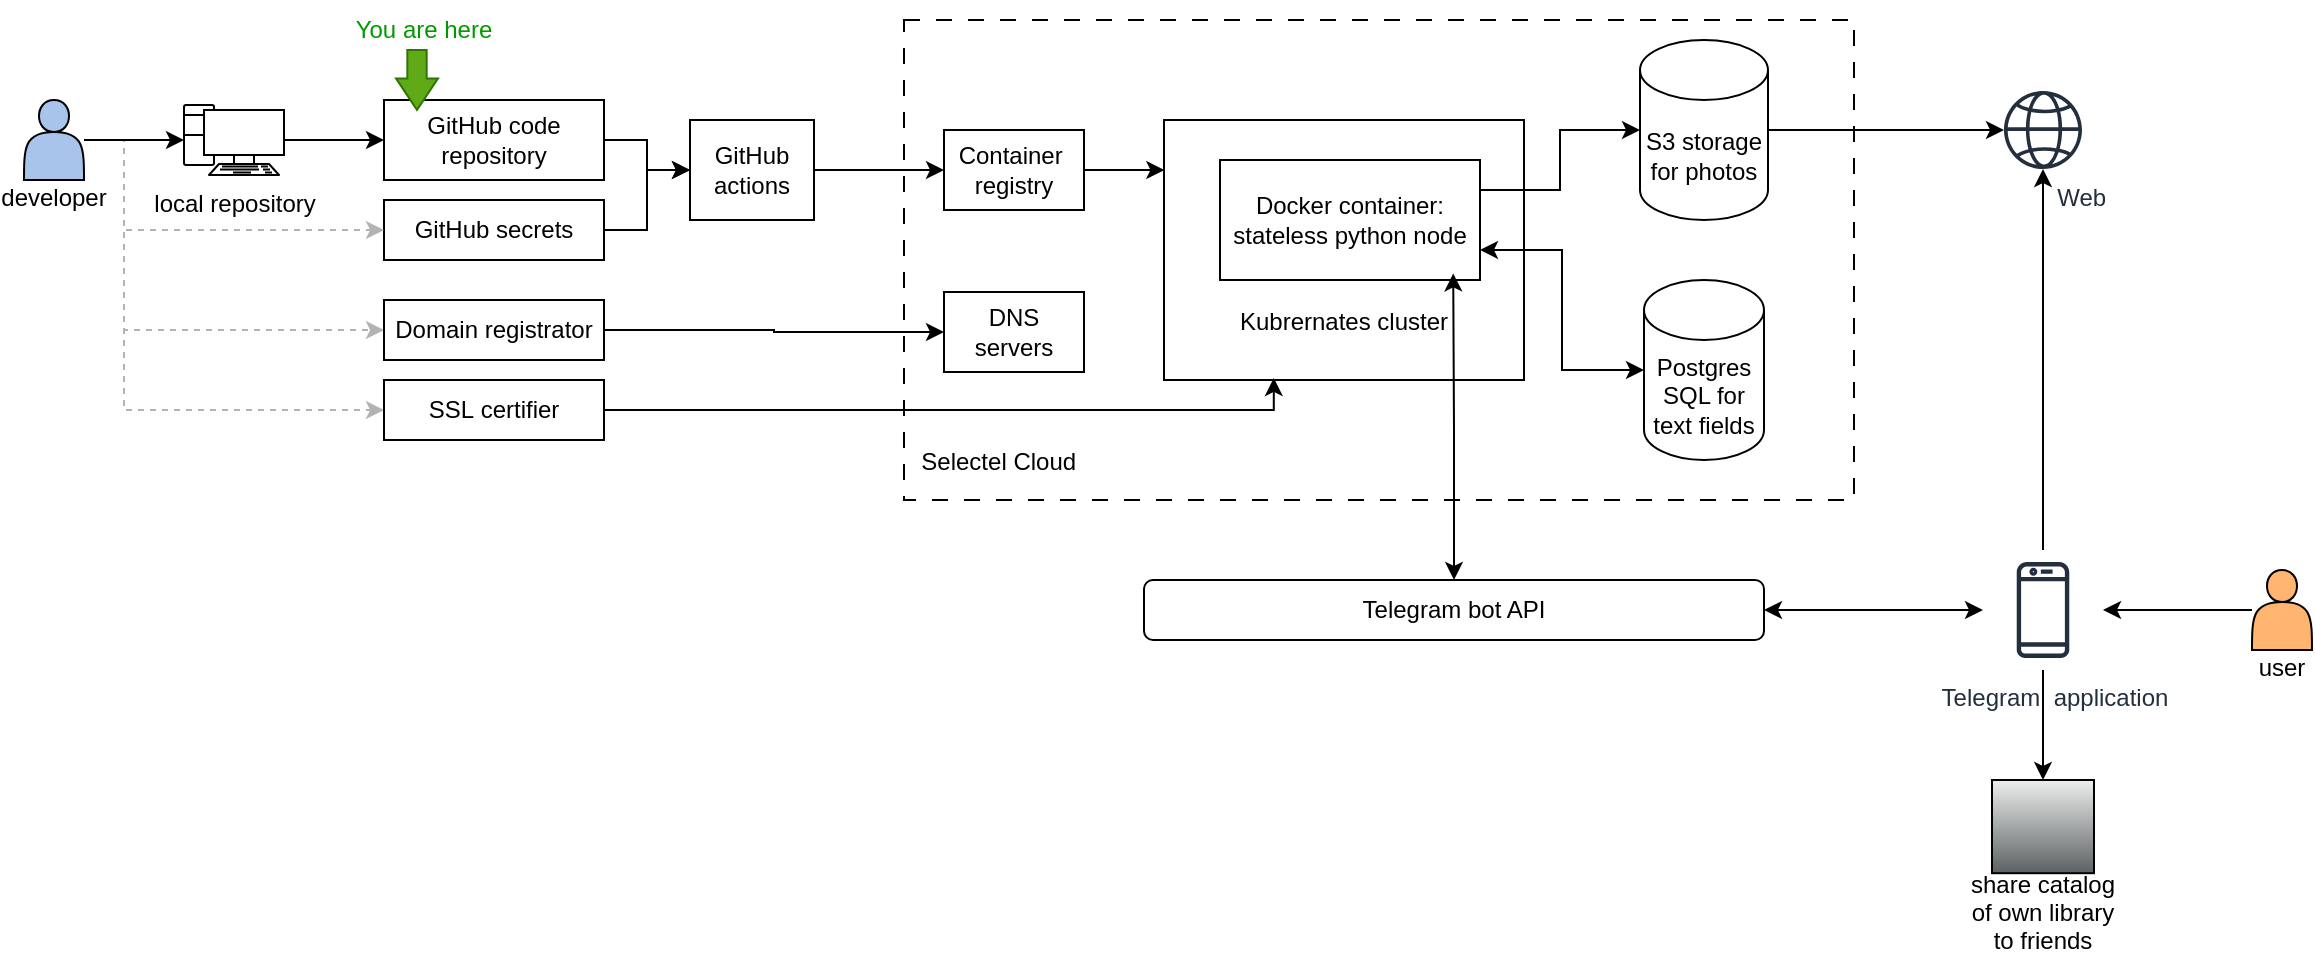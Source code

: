 <mxfile version="26.2.14">
  <diagram name="Страница — 1" id="oOJbh-bXk2o8b-5QtpvW">
    <mxGraphModel dx="1749" dy="1336" grid="1" gridSize="10" guides="1" tooltips="1" connect="1" arrows="1" fold="1" page="1" pageScale="1" pageWidth="827" pageHeight="1169" math="0" shadow="0">
      <root>
        <mxCell id="0" />
        <mxCell id="1" parent="0" />
        <mxCell id="yHow243BQbqHlRSpVy6M-43" value="&lt;div&gt;&lt;br&gt;&lt;/div&gt;&lt;div&gt;&lt;br&gt;&lt;/div&gt;&lt;div&gt;&lt;br&gt;&lt;/div&gt;&lt;div&gt;&lt;br&gt;&lt;/div&gt;&lt;div&gt;&lt;br&gt;&lt;/div&gt;&lt;div&gt;&lt;br&gt;&lt;/div&gt;&lt;div&gt;&lt;br&gt;&lt;/div&gt;&lt;div&gt;&lt;br&gt;&lt;/div&gt;&lt;div&gt;&lt;br&gt;&lt;/div&gt;&lt;div&gt;&lt;br&gt;&lt;/div&gt;&lt;div&gt;&lt;br&gt;&lt;/div&gt;&lt;div&gt;&lt;br&gt;&lt;/div&gt;&lt;div&gt;&lt;br&gt;&lt;/div&gt;&lt;div&gt;&lt;br&gt;&lt;/div&gt;&lt;div style=&quot;&quot;&gt;&lt;span style=&quot;background-color: transparent; color: light-dark(rgb(0, 0, 0), rgb(255, 255, 255));&quot;&gt;&amp;nbsp; Selectel Cloud&lt;/span&gt;&lt;/div&gt;" style="rounded=0;whiteSpace=wrap;html=1;fillColor=none;dashed=1;dashPattern=8 8;align=left;" vertex="1" parent="1">
          <mxGeometry x="-290" y="100" width="475" height="240" as="geometry" />
        </mxCell>
        <mxCell id="yHow243BQbqHlRSpVy6M-13" value="&lt;div&gt;&lt;br&gt;&lt;/div&gt;&lt;div&gt;&lt;div&gt;&lt;br&gt;&lt;/div&gt;&lt;div&gt;&lt;br&gt;&lt;/div&gt;&lt;div&gt;&lt;br&gt;&lt;/div&gt;&lt;div&gt;&lt;br&gt;&lt;/div&gt;&lt;div&gt;&lt;span style=&quot;background-color: transparent; color: light-dark(rgb(0, 0, 0), rgb(255, 255, 255));&quot;&gt;Kubrernates cluster&lt;/span&gt;&lt;/div&gt;&lt;/div&gt;" style="rounded=0;whiteSpace=wrap;html=1;" vertex="1" parent="1">
          <mxGeometry x="-160" y="150" width="180" height="130" as="geometry" />
        </mxCell>
        <mxCell id="yHow243BQbqHlRSpVy6M-11" style="edgeStyle=orthogonalEdgeStyle;rounded=0;orthogonalLoop=1;jettySize=auto;html=1;exitX=1;exitY=0.25;exitDx=0;exitDy=0;" edge="1" parent="1" source="yHow243BQbqHlRSpVy6M-2" target="yHow243BQbqHlRSpVy6M-7">
          <mxGeometry relative="1" as="geometry">
            <mxPoint x="-2" y="200" as="sourcePoint" />
          </mxGeometry>
        </mxCell>
        <mxCell id="yHow243BQbqHlRSpVy6M-2" value="Docker container:&lt;div&gt;stateless python node&lt;/div&gt;" style="rounded=0;whiteSpace=wrap;html=1;" vertex="1" parent="1">
          <mxGeometry x="-132" y="170" width="130" height="60" as="geometry" />
        </mxCell>
        <mxCell id="yHow243BQbqHlRSpVy6M-7" value="S3 storage&lt;br&gt;for photos" style="shape=cylinder3;whiteSpace=wrap;html=1;boundedLbl=1;backgroundOutline=1;size=15;" vertex="1" parent="1">
          <mxGeometry x="78" y="110" width="64" height="90" as="geometry" />
        </mxCell>
        <mxCell id="yHow243BQbqHlRSpVy6M-8" value="Postgres SQL for text fields" style="shape=cylinder3;whiteSpace=wrap;html=1;boundedLbl=1;backgroundOutline=1;size=15;" vertex="1" parent="1">
          <mxGeometry x="80" y="230" width="60" height="90" as="geometry" />
        </mxCell>
        <mxCell id="yHow243BQbqHlRSpVy6M-9" value="Telegram bot API" style="rounded=1;whiteSpace=wrap;html=1;" vertex="1" parent="1">
          <mxGeometry x="-170" y="380" width="310" height="30" as="geometry" />
        </mxCell>
        <mxCell id="yHow243BQbqHlRSpVy6M-12" style="edgeStyle=orthogonalEdgeStyle;rounded=0;orthogonalLoop=1;jettySize=auto;html=1;exitX=1;exitY=0.75;exitDx=0;exitDy=0;entryX=0;entryY=0.5;entryDx=0;entryDy=0;entryPerimeter=0;startArrow=classic;startFill=1;" edge="1" parent="1" source="yHow243BQbqHlRSpVy6M-2" target="yHow243BQbqHlRSpVy6M-8">
          <mxGeometry relative="1" as="geometry" />
        </mxCell>
        <mxCell id="yHow243BQbqHlRSpVy6M-37" style="edgeStyle=orthogonalEdgeStyle;rounded=0;orthogonalLoop=1;jettySize=auto;html=1;exitX=1;exitY=0.5;exitDx=0;exitDy=0;entryX=0;entryY=0.5;entryDx=0;entryDy=0;" edge="1" parent="1" source="yHow243BQbqHlRSpVy6M-15" target="yHow243BQbqHlRSpVy6M-17">
          <mxGeometry relative="1" as="geometry" />
        </mxCell>
        <mxCell id="yHow243BQbqHlRSpVy6M-15" value="GitHub code repository" style="rounded=0;whiteSpace=wrap;html=1;" vertex="1" parent="1">
          <mxGeometry x="-550" y="140" width="110" height="40" as="geometry" />
        </mxCell>
        <mxCell id="yHow243BQbqHlRSpVy6M-38" style="edgeStyle=orthogonalEdgeStyle;rounded=0;orthogonalLoop=1;jettySize=auto;html=1;exitX=1;exitY=0.5;exitDx=0;exitDy=0;" edge="1" parent="1" source="yHow243BQbqHlRSpVy6M-16" target="yHow243BQbqHlRSpVy6M-17">
          <mxGeometry relative="1" as="geometry" />
        </mxCell>
        <mxCell id="yHow243BQbqHlRSpVy6M-16" value="GitHub secrets" style="rounded=0;whiteSpace=wrap;html=1;" vertex="1" parent="1">
          <mxGeometry x="-550" y="190" width="110" height="30" as="geometry" />
        </mxCell>
        <mxCell id="yHow243BQbqHlRSpVy6M-48" style="edgeStyle=orthogonalEdgeStyle;rounded=0;orthogonalLoop=1;jettySize=auto;html=1;exitX=1;exitY=0.5;exitDx=0;exitDy=0;entryX=0;entryY=0.5;entryDx=0;entryDy=0;" edge="1" parent="1" source="yHow243BQbqHlRSpVy6M-17" target="yHow243BQbqHlRSpVy6M-41">
          <mxGeometry relative="1" as="geometry" />
        </mxCell>
        <mxCell id="yHow243BQbqHlRSpVy6M-17" value="GitHub &lt;br&gt;actions" style="rounded=0;whiteSpace=wrap;html=1;" vertex="1" parent="1">
          <mxGeometry x="-397" y="150" width="62" height="50" as="geometry" />
        </mxCell>
        <mxCell id="yHow243BQbqHlRSpVy6M-66" style="edgeStyle=orthogonalEdgeStyle;rounded=0;orthogonalLoop=1;jettySize=auto;html=1;entryX=0;entryY=0.5;entryDx=0;entryDy=0;dashed=1;strokeColor=#B3B3B3;" edge="1" parent="1" source="yHow243BQbqHlRSpVy6M-18" target="yHow243BQbqHlRSpVy6M-16">
          <mxGeometry relative="1" as="geometry">
            <Array as="points">
              <mxPoint x="-680" y="160" />
              <mxPoint x="-680" y="205" />
            </Array>
          </mxGeometry>
        </mxCell>
        <mxCell id="yHow243BQbqHlRSpVy6M-67" style="edgeStyle=orthogonalEdgeStyle;rounded=0;orthogonalLoop=1;jettySize=auto;html=1;entryX=0;entryY=0.5;entryDx=0;entryDy=0;dashed=1;strokeColor=#B3B3B3;" edge="1" parent="1" source="yHow243BQbqHlRSpVy6M-18" target="yHow243BQbqHlRSpVy6M-50">
          <mxGeometry relative="1" as="geometry">
            <Array as="points">
              <mxPoint x="-680" y="160" />
              <mxPoint x="-680" y="255" />
            </Array>
          </mxGeometry>
        </mxCell>
        <mxCell id="yHow243BQbqHlRSpVy6M-68" style="edgeStyle=orthogonalEdgeStyle;rounded=0;orthogonalLoop=1;jettySize=auto;html=1;entryX=0;entryY=0.5;entryDx=0;entryDy=0;dashed=1;strokeColor=#B3B3B3;" edge="1" parent="1" source="yHow243BQbqHlRSpVy6M-18" target="yHow243BQbqHlRSpVy6M-51">
          <mxGeometry relative="1" as="geometry">
            <Array as="points">
              <mxPoint x="-680" y="160" />
              <mxPoint x="-680" y="295" />
            </Array>
          </mxGeometry>
        </mxCell>
        <mxCell id="yHow243BQbqHlRSpVy6M-18" value="&lt;div&gt;&lt;br&gt;&lt;/div&gt;&lt;div&gt;&lt;br&gt;&lt;/div&gt;&lt;div&gt;&lt;br&gt;&lt;/div&gt;&lt;div&gt;&lt;br&gt;&lt;/div&gt;&lt;div&gt;developer&lt;/div&gt;" style="shape=actor;whiteSpace=wrap;html=1;fillColor=#A9C4EB;" vertex="1" parent="1">
          <mxGeometry x="-730" y="140" width="30" height="40" as="geometry" />
        </mxCell>
        <mxCell id="yHow243BQbqHlRSpVy6M-75" style="edgeStyle=orthogonalEdgeStyle;rounded=0;orthogonalLoop=1;jettySize=auto;html=1;" edge="1" parent="1" source="yHow243BQbqHlRSpVy6M-21" target="yHow243BQbqHlRSpVy6M-22">
          <mxGeometry relative="1" as="geometry">
            <mxPoint x="290" y="360" as="targetPoint" />
          </mxGeometry>
        </mxCell>
        <mxCell id="yHow243BQbqHlRSpVy6M-21" value="&lt;div&gt;&lt;br&gt;&lt;/div&gt;&lt;div&gt;&lt;br&gt;&lt;/div&gt;&lt;div&gt;&lt;br&gt;&lt;/div&gt;&lt;div&gt;&lt;br&gt;&lt;/div&gt;&lt;div&gt;user&lt;/div&gt;" style="shape=actor;whiteSpace=wrap;html=1;fillColor=#FFB570;" vertex="1" parent="1">
          <mxGeometry x="384" y="375" width="30" height="40" as="geometry" />
        </mxCell>
        <mxCell id="yHow243BQbqHlRSpVy6M-26" style="edgeStyle=orthogonalEdgeStyle;rounded=0;orthogonalLoop=1;jettySize=auto;html=1;entryX=1;entryY=0.5;entryDx=0;entryDy=0;startArrow=classic;startFill=1;" edge="1" parent="1" source="yHow243BQbqHlRSpVy6M-22" target="yHow243BQbqHlRSpVy6M-9">
          <mxGeometry relative="1" as="geometry" />
        </mxCell>
        <mxCell id="yHow243BQbqHlRSpVy6M-44" style="edgeStyle=orthogonalEdgeStyle;rounded=0;orthogonalLoop=1;jettySize=auto;html=1;" edge="1" parent="1" source="yHow243BQbqHlRSpVy6M-22" target="yHow243BQbqHlRSpVy6M-39">
          <mxGeometry relative="1" as="geometry" />
        </mxCell>
        <mxCell id="yHow243BQbqHlRSpVy6M-77" style="edgeStyle=orthogonalEdgeStyle;rounded=0;orthogonalLoop=1;jettySize=auto;html=1;" edge="1" parent="1" source="yHow243BQbqHlRSpVy6M-22" target="yHow243BQbqHlRSpVy6M-23">
          <mxGeometry relative="1" as="geometry" />
        </mxCell>
        <mxCell id="yHow243BQbqHlRSpVy6M-22" value="&amp;nbsp; &amp;nbsp;Telegram&amp;nbsp; application" style="sketch=0;outlineConnect=0;fontColor=#232F3E;gradientColor=none;strokeColor=#232F3E;fillColor=#ffffff;dashed=0;verticalLabelPosition=bottom;verticalAlign=top;align=center;html=1;fontSize=12;fontStyle=0;aspect=fixed;shape=mxgraph.aws4.resourceIcon;resIcon=mxgraph.aws4.mobile_client;" vertex="1" parent="1">
          <mxGeometry x="249.5" y="365" width="60" height="60" as="geometry" />
        </mxCell>
        <mxCell id="yHow243BQbqHlRSpVy6M-23" value="&amp;nbsp; &amp;nbsp; &amp;nbsp; &amp;nbsp; &amp;nbsp; &amp;nbsp;Web" style="sketch=0;outlineConnect=0;fontColor=#232F3E;gradientColor=none;fillColor=#232F3D;strokeColor=none;dashed=0;verticalLabelPosition=bottom;verticalAlign=top;align=center;html=1;fontSize=12;fontStyle=0;aspect=fixed;pointerEvents=1;shape=mxgraph.aws4.globe;" vertex="1" parent="1">
          <mxGeometry x="260" y="135.5" width="39" height="39" as="geometry" />
        </mxCell>
        <mxCell id="yHow243BQbqHlRSpVy6M-25" style="edgeStyle=orthogonalEdgeStyle;rounded=0;orthogonalLoop=1;jettySize=auto;html=1;exitX=0.5;exitY=0;exitDx=0;exitDy=0;entryX=0.897;entryY=0.945;entryDx=0;entryDy=0;entryPerimeter=0;startArrow=classic;startFill=1;" edge="1" parent="1" source="yHow243BQbqHlRSpVy6M-9" target="yHow243BQbqHlRSpVy6M-2">
          <mxGeometry relative="1" as="geometry" />
        </mxCell>
        <mxCell id="yHow243BQbqHlRSpVy6M-31" style="edgeStyle=orthogonalEdgeStyle;rounded=0;orthogonalLoop=1;jettySize=auto;html=1;exitX=1;exitY=0.5;exitDx=0;exitDy=0;exitPerimeter=0;" edge="1" parent="1" source="yHow243BQbqHlRSpVy6M-7" target="yHow243BQbqHlRSpVy6M-23">
          <mxGeometry relative="1" as="geometry">
            <Array as="points">
              <mxPoint x="210" y="155" />
            </Array>
          </mxGeometry>
        </mxCell>
        <mxCell id="yHow243BQbqHlRSpVy6M-39" value="&#xa;&#xa;&#xa;&#xa;&#xa;&#xa;share catalog&#xa;of own library&#xa;to friends" style="shape=mxgraph.networks2.icon;aspect=fixed;fillColor=#EDEDED;strokeColor=#000000;gradientColor=#5B6163;network2IconShadow=1;network2bgFillColor=none;network2Icon=mxgraph.networks2.social_media;network2IconYOffset=0.015;network2IconW=1.02;network2IconH=0.932;" vertex="1" parent="1">
          <mxGeometry x="254" y="480.0" width="51" height="46.6" as="geometry" />
        </mxCell>
        <mxCell id="yHow243BQbqHlRSpVy6M-41" value="Container&amp;nbsp;&lt;div&gt;registry&lt;/div&gt;" style="rounded=0;whiteSpace=wrap;html=1;" vertex="1" parent="1">
          <mxGeometry x="-270" y="155" width="70" height="40" as="geometry" />
        </mxCell>
        <mxCell id="yHow243BQbqHlRSpVy6M-47" style="edgeStyle=orthogonalEdgeStyle;rounded=0;orthogonalLoop=1;jettySize=auto;html=1;entryX=0.001;entryY=0.308;entryDx=0;entryDy=0;entryPerimeter=0;" edge="1" parent="1" source="yHow243BQbqHlRSpVy6M-41">
          <mxGeometry relative="1" as="geometry">
            <mxPoint x="-159.82" y="175.04" as="targetPoint" />
          </mxGeometry>
        </mxCell>
        <mxCell id="yHow243BQbqHlRSpVy6M-49" value="DNS&lt;br&gt;servers" style="rounded=0;whiteSpace=wrap;html=1;" vertex="1" parent="1">
          <mxGeometry x="-270" y="236" width="70" height="40" as="geometry" />
        </mxCell>
        <mxCell id="yHow243BQbqHlRSpVy6M-69" style="edgeStyle=orthogonalEdgeStyle;rounded=0;orthogonalLoop=1;jettySize=auto;html=1;" edge="1" parent="1" source="yHow243BQbqHlRSpVy6M-50" target="yHow243BQbqHlRSpVy6M-49">
          <mxGeometry relative="1" as="geometry" />
        </mxCell>
        <mxCell id="yHow243BQbqHlRSpVy6M-50" value="Domain registrator" style="rounded=0;whiteSpace=wrap;html=1;" vertex="1" parent="1">
          <mxGeometry x="-550" y="240" width="110" height="30" as="geometry" />
        </mxCell>
        <mxCell id="yHow243BQbqHlRSpVy6M-51" value="SSL&amp;nbsp;&lt;span style=&quot;white-space-collapse: preserve;&quot; data-src-align=&quot;0:12&quot; class=&quot;aNeGP0gI0B9AV8JaHPyH&quot;&gt;certifier&lt;/span&gt;" style="rounded=0;whiteSpace=wrap;html=1;" vertex="1" parent="1">
          <mxGeometry x="-550" y="280" width="110" height="30" as="geometry" />
        </mxCell>
        <mxCell id="yHow243BQbqHlRSpVy6M-65" style="edgeStyle=orthogonalEdgeStyle;rounded=0;orthogonalLoop=1;jettySize=auto;html=1;entryX=0;entryY=0.5;entryDx=0;entryDy=0;" edge="1" parent="1" source="yHow243BQbqHlRSpVy6M-60" target="yHow243BQbqHlRSpVy6M-15">
          <mxGeometry relative="1" as="geometry" />
        </mxCell>
        <mxCell id="yHow243BQbqHlRSpVy6M-60" value="&lt;font&gt;local repository&lt;/font&gt;" style="fontColor=#000000;verticalAlign=top;verticalLabelPosition=bottom;labelPosition=center;align=center;html=1;outlineConnect=0;fillColor=light-dark(#ffffff, #3e3e3e);strokeColor=light-dark(#000000, #3e3e3e);gradientColor=none;gradientDirection=north;strokeWidth=1;shape=mxgraph.networks.pc;" vertex="1" parent="1">
          <mxGeometry x="-650" y="142.5" width="50" height="35" as="geometry" />
        </mxCell>
        <mxCell id="yHow243BQbqHlRSpVy6M-64" style="edgeStyle=orthogonalEdgeStyle;rounded=0;orthogonalLoop=1;jettySize=auto;html=1;entryX=0;entryY=0.5;entryDx=0;entryDy=0;entryPerimeter=0;" edge="1" parent="1" source="yHow243BQbqHlRSpVy6M-18" target="yHow243BQbqHlRSpVy6M-60">
          <mxGeometry relative="1" as="geometry" />
        </mxCell>
        <mxCell id="yHow243BQbqHlRSpVy6M-70" style="edgeStyle=orthogonalEdgeStyle;rounded=0;orthogonalLoop=1;jettySize=auto;html=1;entryX=0.305;entryY=0.992;entryDx=0;entryDy=0;entryPerimeter=0;" edge="1" parent="1" source="yHow243BQbqHlRSpVy6M-51" target="yHow243BQbqHlRSpVy6M-13">
          <mxGeometry relative="1" as="geometry">
            <Array as="points">
              <mxPoint x="-105" y="295" />
            </Array>
          </mxGeometry>
        </mxCell>
        <mxCell id="yHow243BQbqHlRSpVy6M-79" value="" style="html=1;shadow=0;dashed=0;align=center;verticalAlign=middle;shape=mxgraph.arrows2.arrow;dy=0.54;dx=15.81;direction=south;notch=0;fillColor=#60a917;strokeColor=#2D7600;fontColor=#ffffff;" vertex="1" parent="1">
          <mxGeometry x="-544" y="115" width="21" height="30" as="geometry" />
        </mxCell>
        <mxCell id="yHow243BQbqHlRSpVy6M-81" value="You are here" style="text;html=1;align=center;verticalAlign=middle;whiteSpace=wrap;rounded=0;fontColor=#009900;" vertex="1" parent="1">
          <mxGeometry x="-570" y="90" width="80" height="30" as="geometry" />
        </mxCell>
      </root>
    </mxGraphModel>
  </diagram>
</mxfile>
